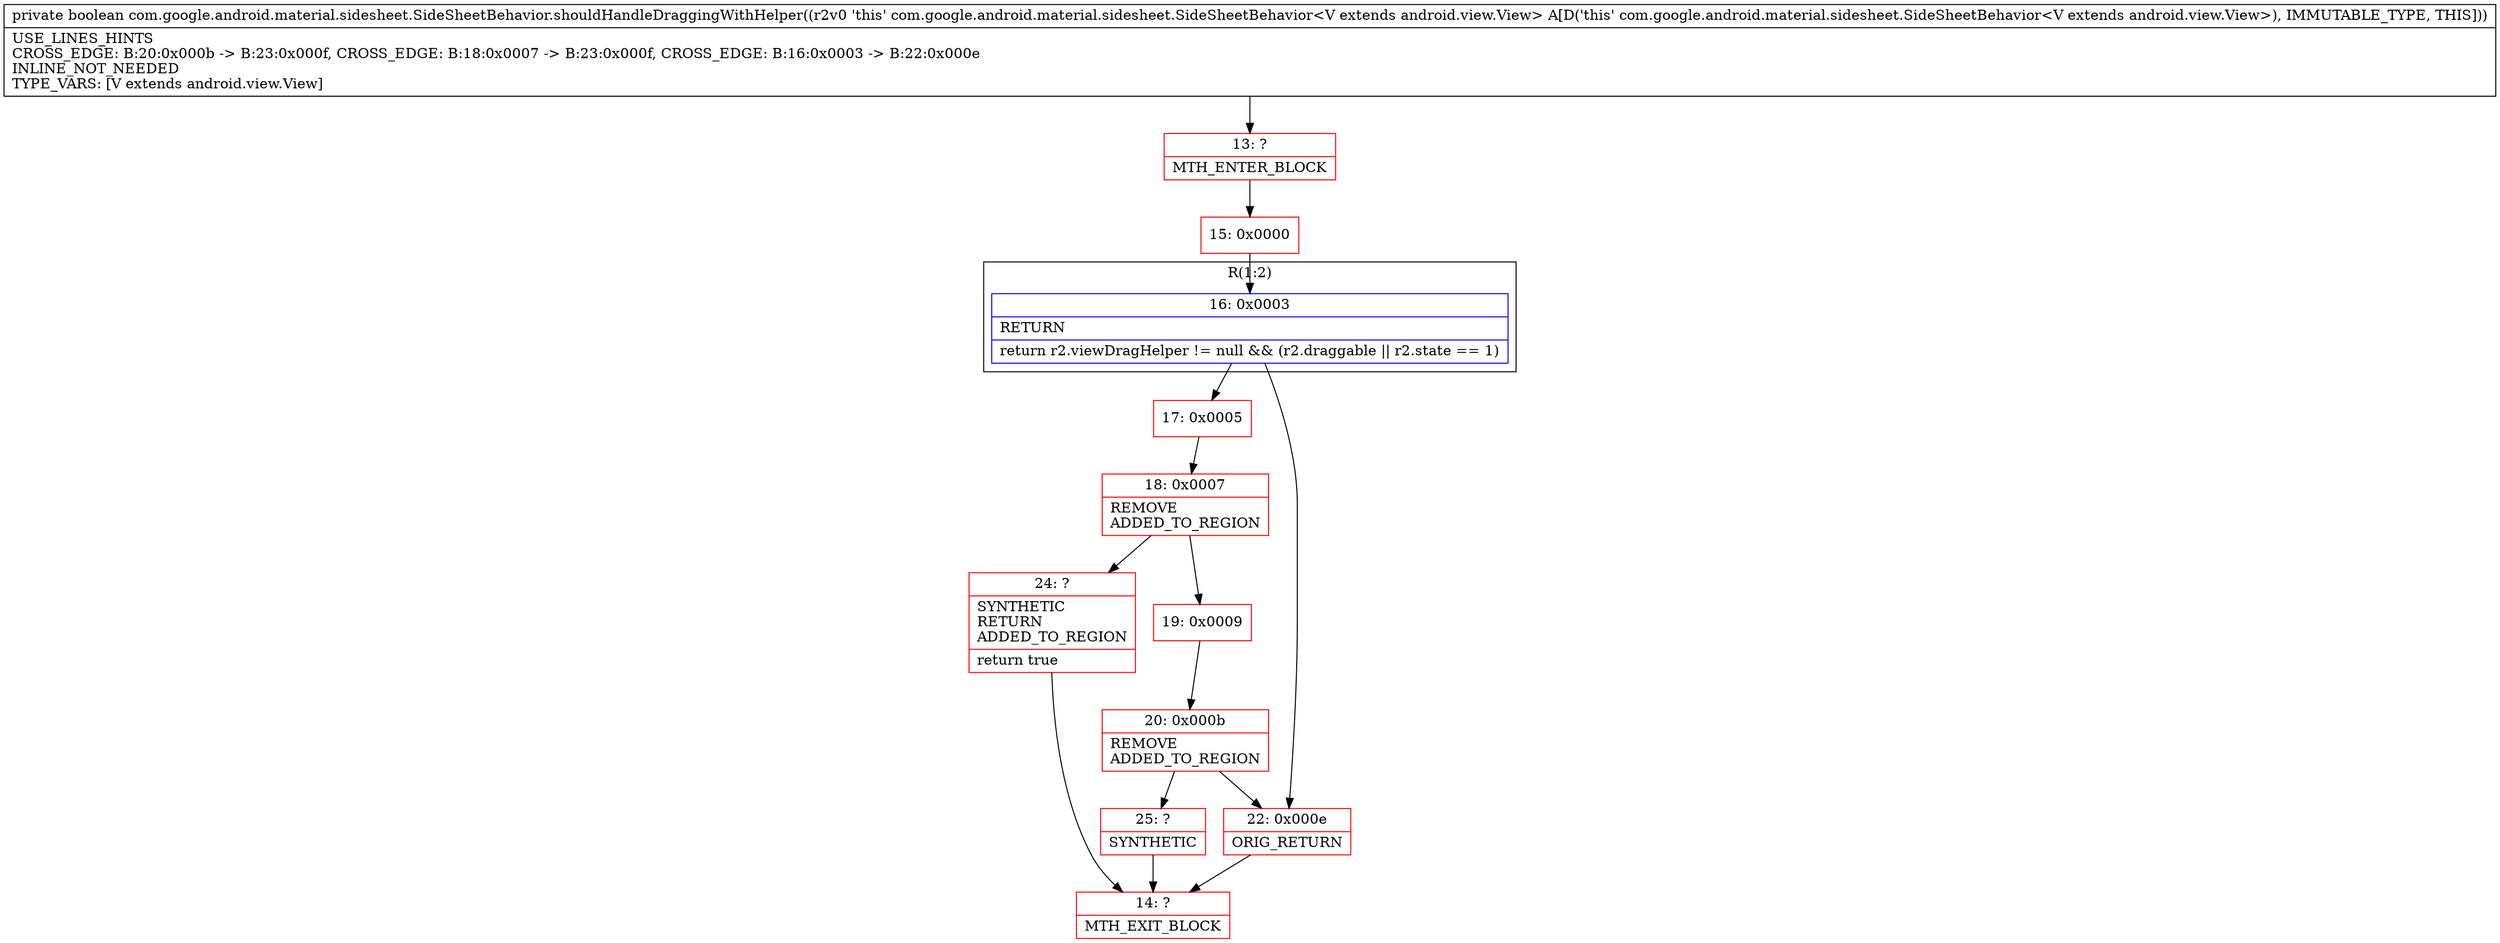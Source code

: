digraph "CFG forcom.google.android.material.sidesheet.SideSheetBehavior.shouldHandleDraggingWithHelper()Z" {
subgraph cluster_Region_161705422 {
label = "R(1:2)";
node [shape=record,color=blue];
Node_16 [shape=record,label="{16\:\ 0x0003|RETURN\l|return r2.viewDragHelper != null && (r2.draggable \|\| r2.state == 1)\l}"];
}
Node_13 [shape=record,color=red,label="{13\:\ ?|MTH_ENTER_BLOCK\l}"];
Node_15 [shape=record,color=red,label="{15\:\ 0x0000}"];
Node_17 [shape=record,color=red,label="{17\:\ 0x0005}"];
Node_18 [shape=record,color=red,label="{18\:\ 0x0007|REMOVE\lADDED_TO_REGION\l}"];
Node_19 [shape=record,color=red,label="{19\:\ 0x0009}"];
Node_20 [shape=record,color=red,label="{20\:\ 0x000b|REMOVE\lADDED_TO_REGION\l}"];
Node_25 [shape=record,color=red,label="{25\:\ ?|SYNTHETIC\l}"];
Node_14 [shape=record,color=red,label="{14\:\ ?|MTH_EXIT_BLOCK\l}"];
Node_24 [shape=record,color=red,label="{24\:\ ?|SYNTHETIC\lRETURN\lADDED_TO_REGION\l|return true\l}"];
Node_22 [shape=record,color=red,label="{22\:\ 0x000e|ORIG_RETURN\l}"];
MethodNode[shape=record,label="{private boolean com.google.android.material.sidesheet.SideSheetBehavior.shouldHandleDraggingWithHelper((r2v0 'this' com.google.android.material.sidesheet.SideSheetBehavior\<V extends android.view.View\> A[D('this' com.google.android.material.sidesheet.SideSheetBehavior\<V extends android.view.View\>), IMMUTABLE_TYPE, THIS]))  | USE_LINES_HINTS\lCROSS_EDGE: B:20:0x000b \-\> B:23:0x000f, CROSS_EDGE: B:18:0x0007 \-\> B:23:0x000f, CROSS_EDGE: B:16:0x0003 \-\> B:22:0x000e\lINLINE_NOT_NEEDED\lTYPE_VARS: [V extends android.view.View]\l}"];
MethodNode -> Node_13;Node_16 -> Node_17;
Node_16 -> Node_22;
Node_13 -> Node_15;
Node_15 -> Node_16;
Node_17 -> Node_18;
Node_18 -> Node_19;
Node_18 -> Node_24;
Node_19 -> Node_20;
Node_20 -> Node_22;
Node_20 -> Node_25;
Node_25 -> Node_14;
Node_24 -> Node_14;
Node_22 -> Node_14;
}

